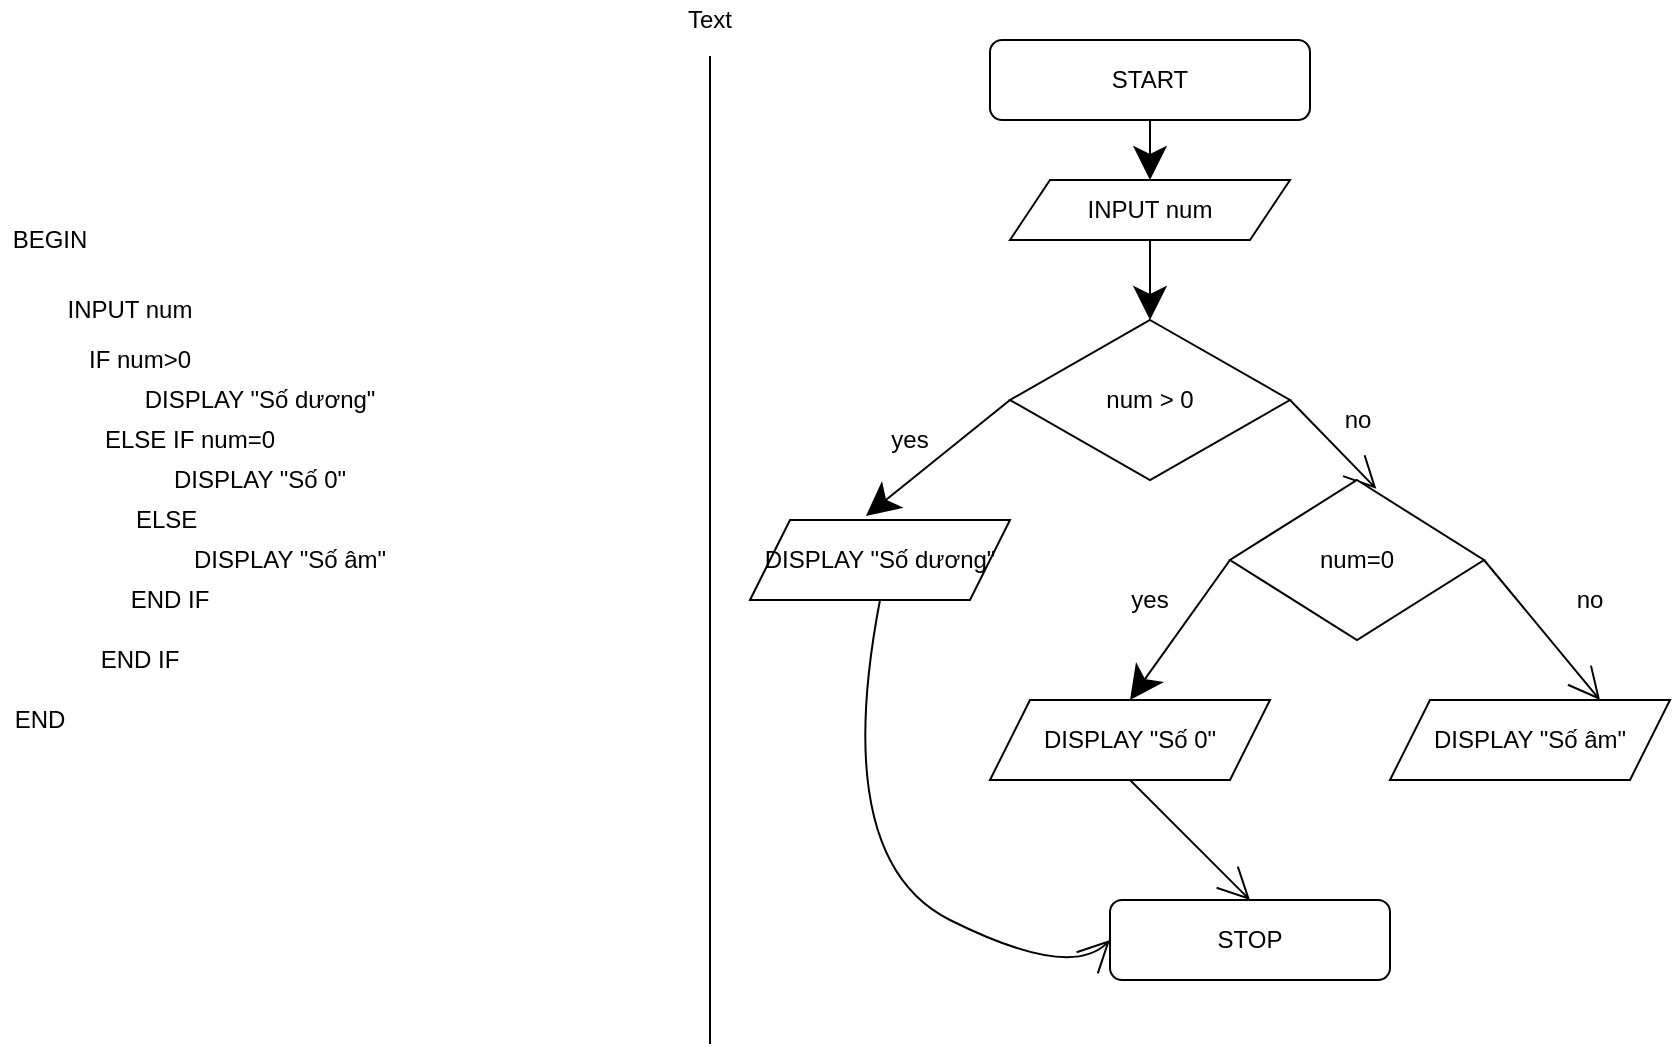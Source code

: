 <mxfile version="15.3.4" type="github"><diagram id="UDCQ8Xzu6HFjf6cTwcEx" name="Page-1"><mxGraphModel dx="1221" dy="1841" grid="1" gridSize="10" guides="1" tooltips="1" connect="1" arrows="1" fold="1" page="1" pageScale="1" pageWidth="827" pageHeight="1169" math="0" shadow="0"><root><mxCell id="0"/><mxCell id="1" parent="0"/><mxCell id="htR8yxFyKDm8EorOcCHY-1" value="" style="endArrow=none;html=1;startSize=14;endSize=14;sourcePerimeterSpacing=8;targetPerimeterSpacing=8;" edge="1" parent="1" target="htR8yxFyKDm8EorOcCHY-16"><mxGeometry width="50" height="50" relative="1" as="geometry"><mxPoint x="440" y="502" as="sourcePoint"/><mxPoint x="440" as="targetPoint"/></mxGeometry></mxCell><mxCell id="htR8yxFyKDm8EorOcCHY-4" value="BEGIN" style="text;html=1;strokeColor=none;fillColor=none;align=center;verticalAlign=middle;whiteSpace=wrap;rounded=0;hachureGap=4;pointerEvents=0;" vertex="1" parent="1"><mxGeometry x="90" y="90" width="40" height="20" as="geometry"/></mxCell><mxCell id="htR8yxFyKDm8EorOcCHY-5" value="INPUT num" style="text;html=1;strokeColor=none;fillColor=none;align=center;verticalAlign=middle;whiteSpace=wrap;rounded=0;hachureGap=4;pointerEvents=0;" vertex="1" parent="1"><mxGeometry x="110" y="120" width="80" height="30" as="geometry"/></mxCell><mxCell id="htR8yxFyKDm8EorOcCHY-7" value="IF num&amp;gt;0" style="text;html=1;strokeColor=none;fillColor=none;align=center;verticalAlign=middle;whiteSpace=wrap;rounded=0;hachureGap=4;pointerEvents=0;" vertex="1" parent="1"><mxGeometry x="120" y="150" width="70" height="20" as="geometry"/></mxCell><mxCell id="htR8yxFyKDm8EorOcCHY-8" value="DISPLAY &quot;Số dương&quot;" style="text;html=1;strokeColor=none;fillColor=none;align=center;verticalAlign=middle;whiteSpace=wrap;rounded=0;hachureGap=4;pointerEvents=0;" vertex="1" parent="1"><mxGeometry x="150" y="170" width="130" height="20" as="geometry"/></mxCell><mxCell id="htR8yxFyKDm8EorOcCHY-9" value="ELSE IF num=0" style="text;html=1;strokeColor=none;fillColor=none;align=center;verticalAlign=middle;whiteSpace=wrap;rounded=0;hachureGap=4;pointerEvents=0;" vertex="1" parent="1"><mxGeometry x="120" y="190" width="120" height="20" as="geometry"/></mxCell><mxCell id="htR8yxFyKDm8EorOcCHY-10" value="DISPLAY &quot;Số 0&quot;" style="text;html=1;strokeColor=none;fillColor=none;align=center;verticalAlign=middle;whiteSpace=wrap;rounded=0;hachureGap=4;pointerEvents=0;" vertex="1" parent="1"><mxGeometry x="155" y="210" width="120" height="20" as="geometry"/></mxCell><mxCell id="htR8yxFyKDm8EorOcCHY-11" value="ELSE&amp;nbsp;" style="text;html=1;strokeColor=none;fillColor=none;align=center;verticalAlign=middle;whiteSpace=wrap;rounded=0;hachureGap=4;pointerEvents=0;" vertex="1" parent="1"><mxGeometry x="150" y="230" width="40" height="20" as="geometry"/></mxCell><mxCell id="htR8yxFyKDm8EorOcCHY-12" value="DISPLAY &quot;Số âm&quot;" style="text;html=1;strokeColor=none;fillColor=none;align=center;verticalAlign=middle;whiteSpace=wrap;rounded=0;hachureGap=4;pointerEvents=0;" vertex="1" parent="1"><mxGeometry x="155" y="250" width="150" height="20" as="geometry"/></mxCell><mxCell id="htR8yxFyKDm8EorOcCHY-13" value="END IF" style="text;html=1;strokeColor=none;fillColor=none;align=center;verticalAlign=middle;whiteSpace=wrap;rounded=0;hachureGap=4;pointerEvents=0;" vertex="1" parent="1"><mxGeometry x="140" y="270" width="60" height="20" as="geometry"/></mxCell><mxCell id="htR8yxFyKDm8EorOcCHY-14" value="END IF" style="text;html=1;strokeColor=none;fillColor=none;align=center;verticalAlign=middle;whiteSpace=wrap;rounded=0;hachureGap=4;pointerEvents=0;" vertex="1" parent="1"><mxGeometry x="125" y="300" width="60" height="20" as="geometry"/></mxCell><mxCell id="htR8yxFyKDm8EorOcCHY-16" value="Text" style="text;html=1;strokeColor=none;fillColor=none;align=center;verticalAlign=middle;whiteSpace=wrap;rounded=0;hachureGap=4;pointerEvents=0;" vertex="1" parent="1"><mxGeometry x="420" y="-20" width="40" height="20" as="geometry"/></mxCell><mxCell id="htR8yxFyKDm8EorOcCHY-18" value="END" style="text;html=1;strokeColor=none;fillColor=none;align=center;verticalAlign=middle;whiteSpace=wrap;rounded=0;hachureGap=4;pointerEvents=0;" vertex="1" parent="1"><mxGeometry x="85" y="330" width="40" height="20" as="geometry"/></mxCell><mxCell id="htR8yxFyKDm8EorOcCHY-19" value="START" style="rounded=1;whiteSpace=wrap;html=1;hachureGap=4;pointerEvents=0;" vertex="1" parent="1"><mxGeometry x="580" width="160" height="40" as="geometry"/></mxCell><mxCell id="htR8yxFyKDm8EorOcCHY-20" value="INPUT num" style="shape=parallelogram;perimeter=parallelogramPerimeter;whiteSpace=wrap;html=1;fixedSize=1;hachureGap=4;pointerEvents=0;" vertex="1" parent="1"><mxGeometry x="590" y="70" width="140" height="30" as="geometry"/></mxCell><mxCell id="htR8yxFyKDm8EorOcCHY-34" style="edgeStyle=none;curved=1;rounded=0;orthogonalLoop=1;jettySize=auto;html=1;exitX=1;exitY=0.5;exitDx=0;exitDy=0;entryX=0.576;entryY=0.055;entryDx=0;entryDy=0;entryPerimeter=0;endArrow=open;startSize=14;endSize=14;sourcePerimeterSpacing=8;targetPerimeterSpacing=8;" edge="1" parent="1" source="htR8yxFyKDm8EorOcCHY-22" target="htR8yxFyKDm8EorOcCHY-24"><mxGeometry relative="1" as="geometry"/></mxCell><mxCell id="htR8yxFyKDm8EorOcCHY-22" value="num &amp;gt; 0" style="rhombus;whiteSpace=wrap;html=1;hachureGap=4;pointerEvents=0;" vertex="1" parent="1"><mxGeometry x="590" y="140" width="140" height="80" as="geometry"/></mxCell><mxCell id="htR8yxFyKDm8EorOcCHY-36" style="edgeStyle=none;curved=1;rounded=0;orthogonalLoop=1;jettySize=auto;html=1;exitX=0.5;exitY=1;exitDx=0;exitDy=0;entryX=0;entryY=0.5;entryDx=0;entryDy=0;endArrow=open;startSize=14;endSize=14;sourcePerimeterSpacing=8;targetPerimeterSpacing=8;" edge="1" parent="1" source="htR8yxFyKDm8EorOcCHY-23" target="htR8yxFyKDm8EorOcCHY-27"><mxGeometry relative="1" as="geometry"><Array as="points"><mxPoint x="500" y="410"/><mxPoint x="620" y="470"/></Array></mxGeometry></mxCell><mxCell id="htR8yxFyKDm8EorOcCHY-23" value="DISPLAY &quot;Số dương&quot;" style="shape=parallelogram;perimeter=parallelogramPerimeter;whiteSpace=wrap;html=1;fixedSize=1;hachureGap=4;pointerEvents=0;" vertex="1" parent="1"><mxGeometry x="460" y="240" width="130" height="40" as="geometry"/></mxCell><mxCell id="htR8yxFyKDm8EorOcCHY-35" style="edgeStyle=none;curved=1;rounded=0;orthogonalLoop=1;jettySize=auto;html=1;exitX=1;exitY=0.5;exitDx=0;exitDy=0;entryX=0.75;entryY=0;entryDx=0;entryDy=0;endArrow=open;startSize=14;endSize=14;sourcePerimeterSpacing=8;targetPerimeterSpacing=8;" edge="1" parent="1" source="htR8yxFyKDm8EorOcCHY-24" target="htR8yxFyKDm8EorOcCHY-26"><mxGeometry relative="1" as="geometry"/></mxCell><mxCell id="htR8yxFyKDm8EorOcCHY-24" value="num=0" style="rhombus;whiteSpace=wrap;html=1;hachureGap=4;pointerEvents=0;" vertex="1" parent="1"><mxGeometry x="700" y="220" width="127" height="80" as="geometry"/></mxCell><mxCell id="htR8yxFyKDm8EorOcCHY-37" style="edgeStyle=none;curved=1;rounded=0;orthogonalLoop=1;jettySize=auto;html=1;exitX=0.5;exitY=1;exitDx=0;exitDy=0;entryX=0.5;entryY=0;entryDx=0;entryDy=0;endArrow=open;startSize=14;endSize=14;sourcePerimeterSpacing=8;targetPerimeterSpacing=8;" edge="1" parent="1" source="htR8yxFyKDm8EorOcCHY-25" target="htR8yxFyKDm8EorOcCHY-27"><mxGeometry relative="1" as="geometry"/></mxCell><mxCell id="htR8yxFyKDm8EorOcCHY-25" value="DISPLAY &quot;Số 0&quot;" style="shape=parallelogram;perimeter=parallelogramPerimeter;whiteSpace=wrap;html=1;fixedSize=1;hachureGap=4;pointerEvents=0;" vertex="1" parent="1"><mxGeometry x="580" y="330" width="140" height="40" as="geometry"/></mxCell><mxCell id="htR8yxFyKDm8EorOcCHY-26" value="DISPLAY &quot;Số âm&quot;" style="shape=parallelogram;perimeter=parallelogramPerimeter;whiteSpace=wrap;html=1;fixedSize=1;hachureGap=4;pointerEvents=0;" vertex="1" parent="1"><mxGeometry x="780" y="330" width="140" height="40" as="geometry"/></mxCell><mxCell id="htR8yxFyKDm8EorOcCHY-27" value="STOP" style="rounded=1;whiteSpace=wrap;html=1;hachureGap=4;pointerEvents=0;" vertex="1" parent="1"><mxGeometry x="640" y="430" width="140" height="40" as="geometry"/></mxCell><mxCell id="htR8yxFyKDm8EorOcCHY-30" value="" style="endArrow=classic;html=1;startSize=14;endSize=14;sourcePerimeterSpacing=8;targetPerimeterSpacing=8;exitX=0.5;exitY=1;exitDx=0;exitDy=0;" edge="1" parent="1" source="htR8yxFyKDm8EorOcCHY-19"><mxGeometry width="50" height="50" relative="1" as="geometry"><mxPoint x="640" y="80" as="sourcePoint"/><mxPoint x="660" y="70" as="targetPoint"/></mxGeometry></mxCell><mxCell id="htR8yxFyKDm8EorOcCHY-31" value="" style="endArrow=classic;html=1;startSize=14;endSize=14;sourcePerimeterSpacing=8;targetPerimeterSpacing=8;exitX=0.5;exitY=1;exitDx=0;exitDy=0;entryX=0.5;entryY=0;entryDx=0;entryDy=0;" edge="1" parent="1" source="htR8yxFyKDm8EorOcCHY-20" target="htR8yxFyKDm8EorOcCHY-22"><mxGeometry width="50" height="50" relative="1" as="geometry"><mxPoint x="390" y="250" as="sourcePoint"/><mxPoint x="410" y="310" as="targetPoint"/></mxGeometry></mxCell><mxCell id="htR8yxFyKDm8EorOcCHY-32" value="" style="endArrow=classic;html=1;startSize=14;endSize=14;sourcePerimeterSpacing=8;targetPerimeterSpacing=8;exitX=0;exitY=0.5;exitDx=0;exitDy=0;entryX=0.446;entryY=-0.05;entryDx=0;entryDy=0;entryPerimeter=0;" edge="1" parent="1" source="htR8yxFyKDm8EorOcCHY-22" target="htR8yxFyKDm8EorOcCHY-23"><mxGeometry width="50" height="50" relative="1" as="geometry"><mxPoint x="390" y="250" as="sourcePoint"/><mxPoint x="440" y="200" as="targetPoint"/></mxGeometry></mxCell><mxCell id="htR8yxFyKDm8EorOcCHY-33" value="" style="endArrow=classic;html=1;startSize=14;endSize=14;sourcePerimeterSpacing=8;targetPerimeterSpacing=8;exitX=0;exitY=0.5;exitDx=0;exitDy=0;entryX=0.5;entryY=0;entryDx=0;entryDy=0;" edge="1" parent="1" source="htR8yxFyKDm8EorOcCHY-24" target="htR8yxFyKDm8EorOcCHY-25"><mxGeometry width="50" height="50" relative="1" as="geometry"><mxPoint x="390" y="250" as="sourcePoint"/><mxPoint x="440" y="200" as="targetPoint"/></mxGeometry></mxCell><mxCell id="htR8yxFyKDm8EorOcCHY-38" value="yes" style="text;html=1;strokeColor=none;fillColor=none;align=center;verticalAlign=middle;whiteSpace=wrap;rounded=0;hachureGap=4;pointerEvents=0;" vertex="1" parent="1"><mxGeometry x="520" y="190" width="40" height="20" as="geometry"/></mxCell><mxCell id="htR8yxFyKDm8EorOcCHY-39" value="no" style="text;html=1;strokeColor=none;fillColor=none;align=center;verticalAlign=middle;whiteSpace=wrap;rounded=0;hachureGap=4;pointerEvents=0;" vertex="1" parent="1"><mxGeometry x="743.5" y="180" width="40" height="20" as="geometry"/></mxCell><mxCell id="htR8yxFyKDm8EorOcCHY-41" value="yes" style="text;html=1;strokeColor=none;fillColor=none;align=center;verticalAlign=middle;whiteSpace=wrap;rounded=0;hachureGap=4;pointerEvents=0;" vertex="1" parent="1"><mxGeometry x="640" y="270" width="40" height="20" as="geometry"/></mxCell><mxCell id="htR8yxFyKDm8EorOcCHY-42" value="no" style="text;html=1;strokeColor=none;fillColor=none;align=center;verticalAlign=middle;whiteSpace=wrap;rounded=0;hachureGap=4;pointerEvents=0;" vertex="1" parent="1"><mxGeometry x="860" y="270" width="40" height="20" as="geometry"/></mxCell></root></mxGraphModel></diagram></mxfile>